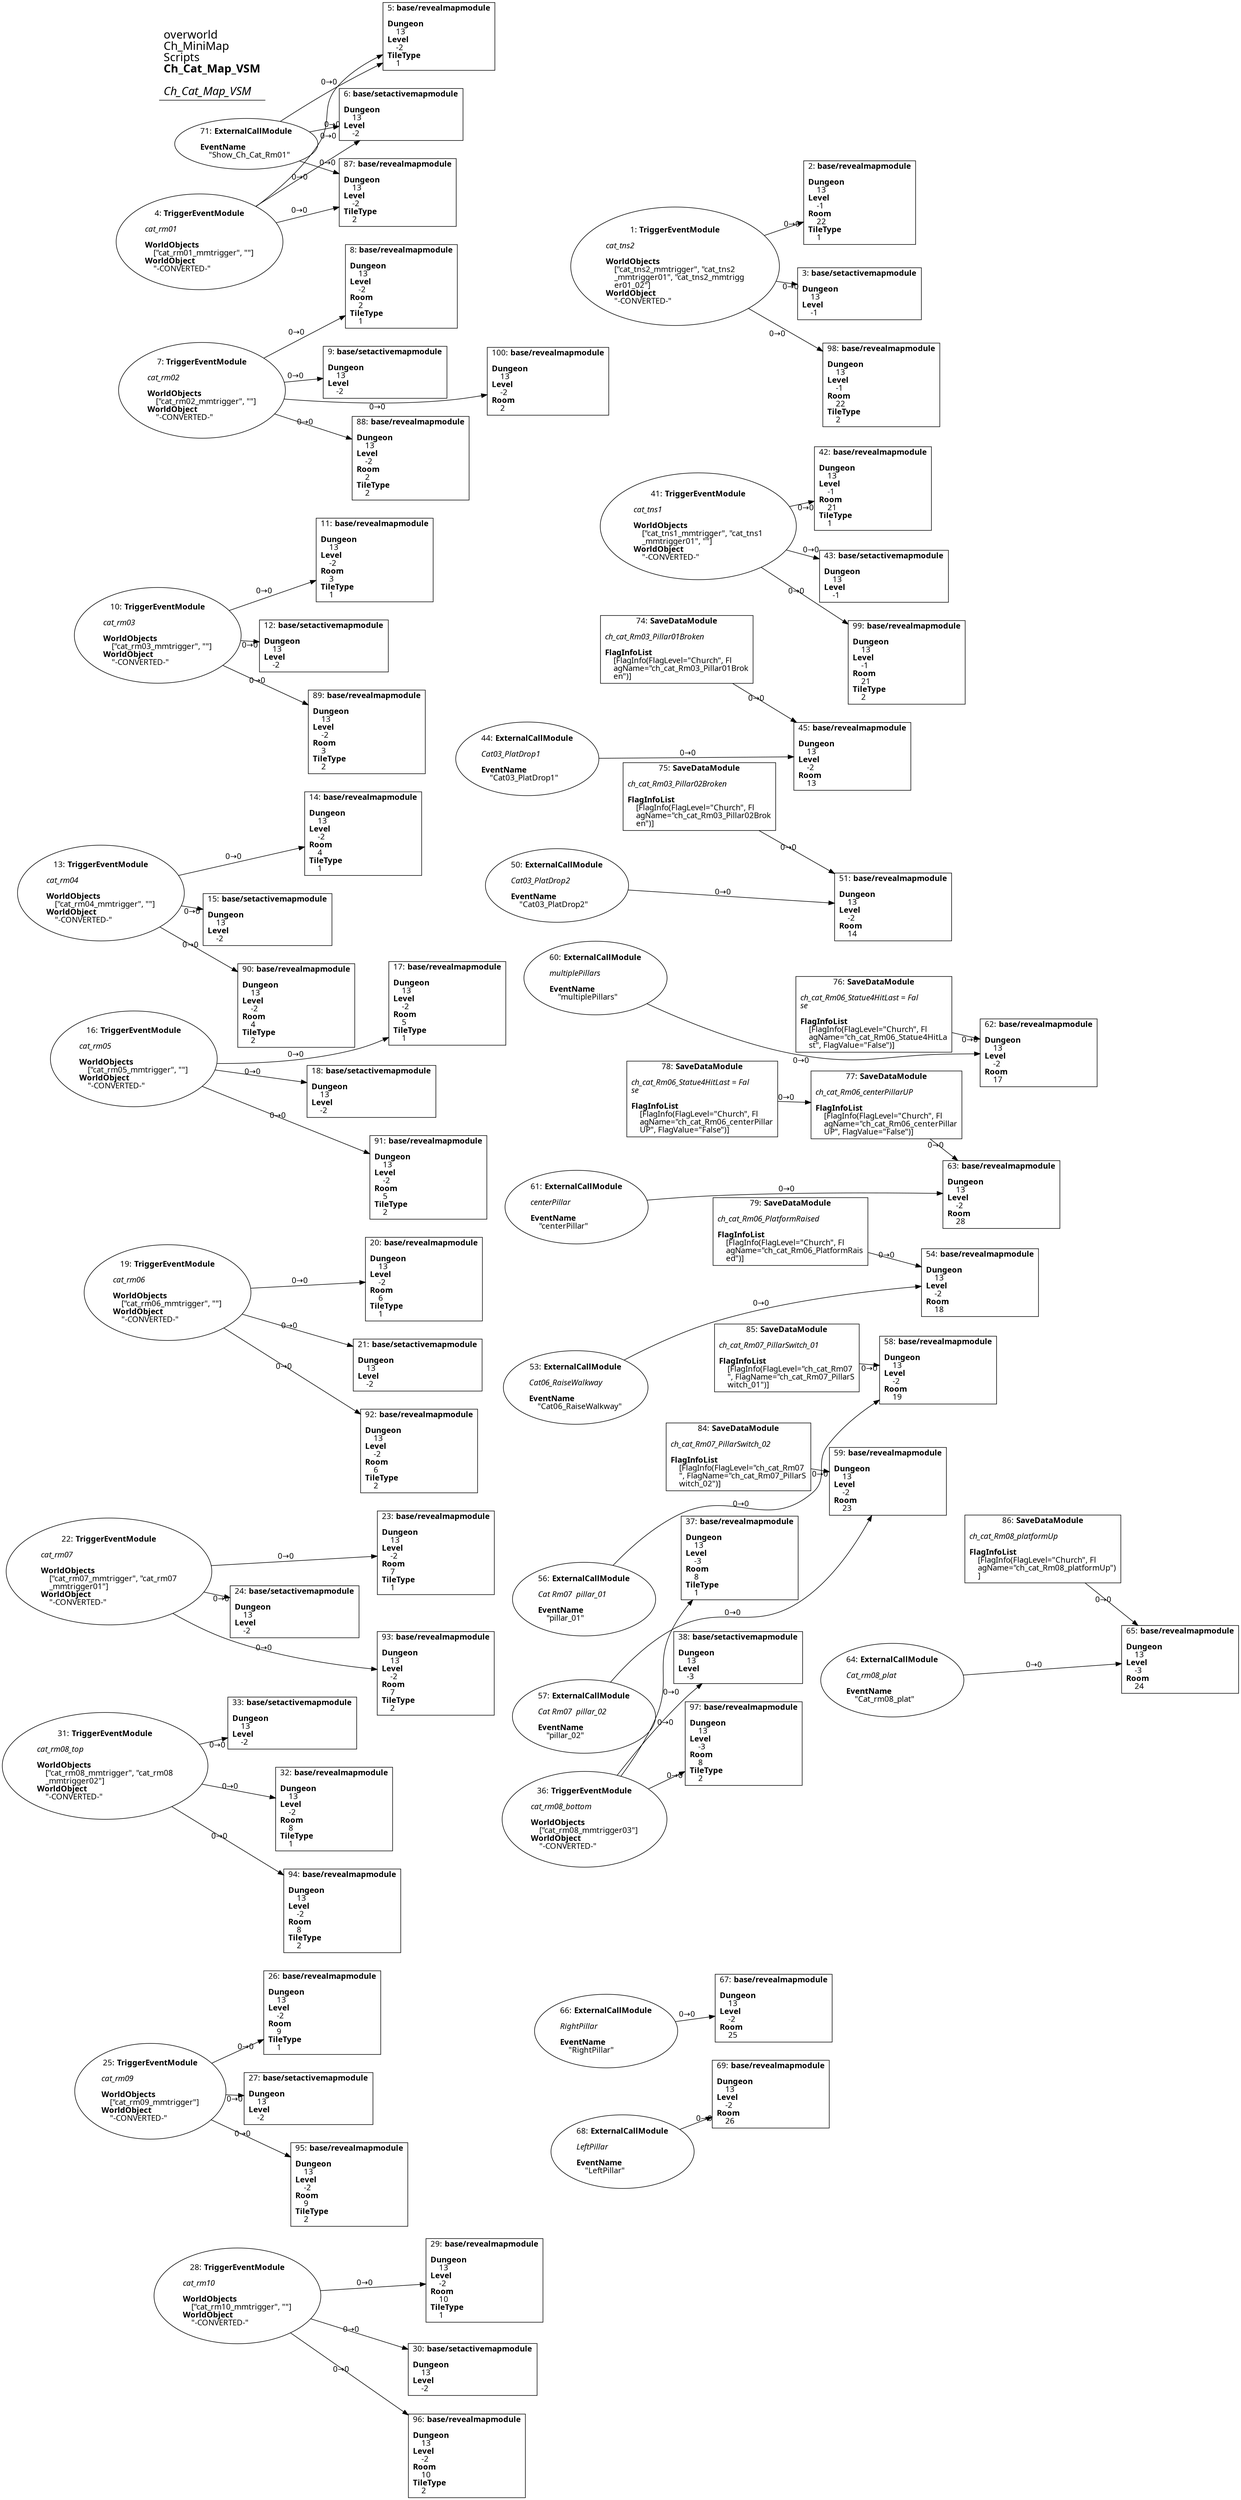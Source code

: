 digraph {
    layout = fdp;
    overlap = prism;
    sep = "+16";
    splines = spline;

    node [ shape = box ];

    graph [ fontname = "Segoe UI" ];
    node [ fontname = "Segoe UI" ];
    edge [ fontname = "Segoe UI" ];

    1 [ label = <1: <b>TriggerEventModule</b><br/><br/><i>cat_tns2<br align="left"/></i><br align="left"/><b>WorldObjects</b><br align="left"/>    [&quot;cat_tns2_mmtrigger&quot;, &quot;cat_tns2<br align="left"/>    _mmtrigger01&quot;, &quot;cat_tns2_mmtrigg<br align="left"/>    er01_02&quot;]<br align="left"/><b>WorldObject</b><br align="left"/>    &quot;-CONVERTED-&quot;<br align="left"/>> ];
    1 [ shape = oval ]
    1 [ pos = "1.2310001,-0.293!" ];
    1 -> 2 [ label = "0→0" ];
    1 -> 3 [ label = "0→0" ];
    1 -> 98 [ label = "0→0" ];

    2 [ label = <2: <b>base/revealmapmodule</b><br/><br/><b>Dungeon</b><br align="left"/>    13<br align="left"/><b>Level</b><br align="left"/>    -1<br align="left"/><b>Room</b><br align="left"/>    22<br align="left"/><b>TileType</b><br align="left"/>    1<br align="left"/>> ];
    2 [ pos = "1.5530001,-0.186!" ];

    3 [ label = <3: <b>base/setactivemapmodule</b><br/><br/><b>Dungeon</b><br align="left"/>    13<br align="left"/><b>Level</b><br align="left"/>    -1<br align="left"/>> ];
    3 [ pos = "1.5510001,-0.293!" ];

    4 [ label = <4: <b>TriggerEventModule</b><br/><br/><i>cat_rm01<br align="left"/></i><br align="left"/><b>WorldObjects</b><br align="left"/>    [&quot;cat_rm01_mmtrigger&quot;, &quot;&quot;]<br align="left"/><b>WorldObject</b><br align="left"/>    &quot;-CONVERTED-&quot;<br align="left"/>> ];
    4 [ shape = oval ]
    4 [ pos = "0.34800002,-0.31500003!" ];
    4 -> 5 [ label = "0→0" ];
    4 -> 6 [ label = "0→0" ];
    4 -> 87 [ label = "0→0" ];

    5 [ label = <5: <b>base/revealmapmodule</b><br/><br/><b>Dungeon</b><br align="left"/>    13<br align="left"/><b>Level</b><br align="left"/>    -2<br align="left"/><b>TileType</b><br align="left"/>    1<br align="left"/>> ];
    5 [ pos = "0.68700004,-0.24300002!" ];

    6 [ label = <6: <b>base/setactivemapmodule</b><br/><br/><b>Dungeon</b><br align="left"/>    13<br align="left"/><b>Level</b><br align="left"/>    -2<br align="left"/>> ];
    6 [ pos = "0.675,-0.32900003!" ];

    7 [ label = <7: <b>TriggerEventModule</b><br/><br/><i>cat_rm02<br align="left"/></i><br align="left"/><b>WorldObjects</b><br align="left"/>    [&quot;cat_rm02_mmtrigger&quot;, &quot;&quot;]<br align="left"/><b>WorldObject</b><br align="left"/>    &quot;-CONVERTED-&quot;<br align="left"/>> ];
    7 [ shape = oval ]
    7 [ pos = "0.36900002,-0.583!" ];
    7 -> 8 [ label = "0→0" ];
    7 -> 9 [ label = "0→0" ];
    7 -> 88 [ label = "0→0" ];
    7 -> 100 [ label = "0→0" ];

    8 [ label = <8: <b>base/revealmapmodule</b><br/><br/><b>Dungeon</b><br align="left"/>    13<br align="left"/><b>Level</b><br align="left"/>    -2<br align="left"/><b>Room</b><br align="left"/>    2<br align="left"/><b>TileType</b><br align="left"/>    1<br align="left"/>> ];
    8 [ pos = "0.703,-0.51100004!" ];

    9 [ label = <9: <b>base/setactivemapmodule</b><br/><br/><b>Dungeon</b><br align="left"/>    13<br align="left"/><b>Level</b><br align="left"/>    -2<br align="left"/>> ];
    9 [ pos = "0.697,-0.595!" ];

    10 [ label = <10: <b>TriggerEventModule</b><br/><br/><i>cat_rm03<br align="left"/></i><br align="left"/><b>WorldObjects</b><br align="left"/>    [&quot;cat_rm03_mmtrigger&quot;, &quot;&quot;]<br align="left"/><b>WorldObject</b><br align="left"/>    &quot;-CONVERTED-&quot;<br align="left"/>> ];
    10 [ shape = oval ]
    10 [ pos = "0.367,-0.84300005!" ];
    10 -> 11 [ label = "0→0" ];
    10 -> 12 [ label = "0→0" ];
    10 -> 89 [ label = "0→0" ];

    11 [ label = <11: <b>base/revealmapmodule</b><br/><br/><b>Dungeon</b><br align="left"/>    13<br align="left"/><b>Level</b><br align="left"/>    -2<br align="left"/><b>Room</b><br align="left"/>    3<br align="left"/><b>TileType</b><br align="left"/>    1<br align="left"/>> ];
    11 [ pos = "0.707,-0.771!" ];

    12 [ label = <12: <b>base/setactivemapmodule</b><br/><br/><b>Dungeon</b><br align="left"/>    13<br align="left"/><b>Level</b><br align="left"/>    -2<br align="left"/>> ];
    12 [ pos = "0.693,-0.84300005!" ];

    13 [ label = <13: <b>TriggerEventModule</b><br/><br/><i>cat_rm04<br align="left"/></i><br align="left"/><b>WorldObjects</b><br align="left"/>    [&quot;cat_rm04_mmtrigger&quot;, &quot;&quot;]<br align="left"/><b>WorldObject</b><br align="left"/>    &quot;-CONVERTED-&quot;<br align="left"/>> ];
    13 [ shape = oval ]
    13 [ pos = "0.37800002,-1.126!" ];
    13 -> 14 [ label = "0→0" ];
    13 -> 15 [ label = "0→0" ];
    13 -> 90 [ label = "0→0" ];

    14 [ label = <14: <b>base/revealmapmodule</b><br/><br/><b>Dungeon</b><br align="left"/>    13<br align="left"/><b>Level</b><br align="left"/>    -2<br align="left"/><b>Room</b><br align="left"/>    4<br align="left"/><b>TileType</b><br align="left"/>    1<br align="left"/>> ];
    14 [ pos = "0.712,-1.054!" ];

    15 [ label = <15: <b>base/setactivemapmodule</b><br/><br/><b>Dungeon</b><br align="left"/>    13<br align="left"/><b>Level</b><br align="left"/>    -2<br align="left"/>> ];
    15 [ pos = "0.69900006,-1.126!" ];

    16 [ label = <16: <b>TriggerEventModule</b><br/><br/><i>cat_rm05<br align="left"/></i><br align="left"/><b>WorldObjects</b><br align="left"/>    [&quot;cat_rm05_mmtrigger&quot;, &quot;&quot;]<br align="left"/><b>WorldObject</b><br align="left"/>    &quot;-CONVERTED-&quot;<br align="left"/>> ];
    16 [ shape = oval ]
    16 [ pos = "0.393,-1.378!" ];
    16 -> 17 [ label = "0→0" ];
    16 -> 18 [ label = "0→0" ];
    16 -> 91 [ label = "0→0" ];

    17 [ label = <17: <b>base/revealmapmodule</b><br/><br/><b>Dungeon</b><br align="left"/>    13<br align="left"/><b>Level</b><br align="left"/>    -2<br align="left"/><b>Room</b><br align="left"/>    5<br align="left"/><b>TileType</b><br align="left"/>    1<br align="left"/>> ];
    17 [ pos = "0.72700006,-1.3060001!" ];

    18 [ label = <18: <b>base/setactivemapmodule</b><br/><br/><b>Dungeon</b><br align="left"/>    13<br align="left"/><b>Level</b><br align="left"/>    -2<br align="left"/>> ];
    18 [ pos = "0.712,-1.3770001!" ];

    19 [ label = <19: <b>TriggerEventModule</b><br/><br/><i>cat_rm06<br align="left"/></i><br align="left"/><b>WorldObjects</b><br align="left"/>    [&quot;cat_rm06_mmtrigger&quot;, &quot;&quot;]<br align="left"/><b>WorldObject</b><br align="left"/>    &quot;-CONVERTED-&quot;<br align="left"/>> ];
    19 [ shape = oval ]
    19 [ pos = "0.386,-1.621!" ];
    19 -> 20 [ label = "0→0" ];
    19 -> 21 [ label = "0→0" ];
    19 -> 92 [ label = "0→0" ];

    20 [ label = <20: <b>base/revealmapmodule</b><br/><br/><b>Dungeon</b><br align="left"/>    13<br align="left"/><b>Level</b><br align="left"/>    -2<br align="left"/><b>Room</b><br align="left"/>    6<br align="left"/><b>TileType</b><br align="left"/>    1<br align="left"/>> ];
    20 [ pos = "0.70900005,-1.5380001!" ];

    21 [ label = <21: <b>base/setactivemapmodule</b><br/><br/><b>Dungeon</b><br align="left"/>    13<br align="left"/><b>Level</b><br align="left"/>    -2<br align="left"/>> ];
    21 [ pos = "0.70900005,-1.621!" ];

    22 [ label = <22: <b>TriggerEventModule</b><br/><br/><i>cat_rm07<br align="left"/></i><br align="left"/><b>WorldObjects</b><br align="left"/>    [&quot;cat_rm07_mmtrigger&quot;, &quot;cat_rm07<br align="left"/>    _mmtrigger01&quot;]<br align="left"/><b>WorldObject</b><br align="left"/>    &quot;-CONVERTED-&quot;<br align="left"/>> ];
    22 [ shape = oval ]
    22 [ pos = "0.388,-1.9080001!" ];
    22 -> 23 [ label = "0→0" ];
    22 -> 24 [ label = "0→0" ];
    22 -> 93 [ label = "0→0" ];

    23 [ label = <23: <b>base/revealmapmodule</b><br/><br/><b>Dungeon</b><br align="left"/>    13<br align="left"/><b>Level</b><br align="left"/>    -2<br align="left"/><b>Room</b><br align="left"/>    7<br align="left"/><b>TileType</b><br align="left"/>    1<br align="left"/>> ];
    23 [ pos = "0.734,-1.8130001!" ];

    24 [ label = <24: <b>base/setactivemapmodule</b><br/><br/><b>Dungeon</b><br align="left"/>    13<br align="left"/><b>Level</b><br align="left"/>    -2<br align="left"/>> ];
    24 [ pos = "0.72700006,-1.9080001!" ];

    25 [ label = <25: <b>TriggerEventModule</b><br/><br/><i>cat_rm09<br align="left"/></i><br align="left"/><b>WorldObjects</b><br align="left"/>    [&quot;cat_rm09_mmtrigger&quot;]<br align="left"/><b>WorldObject</b><br align="left"/>    &quot;-CONVERTED-&quot;<br align="left"/>> ];
    25 [ shape = oval ]
    25 [ pos = "0.39800003,-2.404!" ];
    25 -> 26 [ label = "0→0" ];
    25 -> 27 [ label = "0→0" ];
    25 -> 95 [ label = "0→0" ];

    26 [ label = <26: <b>base/revealmapmodule</b><br/><br/><b>Dungeon</b><br align="left"/>    13<br align="left"/><b>Level</b><br align="left"/>    -2<br align="left"/><b>Room</b><br align="left"/>    9<br align="left"/><b>TileType</b><br align="left"/>    1<br align="left"/>> ];
    26 [ pos = "0.73200005,-2.332!" ];

    27 [ label = <27: <b>base/setactivemapmodule</b><br/><br/><b>Dungeon</b><br align="left"/>    13<br align="left"/><b>Level</b><br align="left"/>    -2<br align="left"/>> ];
    27 [ pos = "0.72400004,-2.404!" ];

    28 [ label = <28: <b>TriggerEventModule</b><br/><br/><i>cat_rm10<br align="left"/></i><br align="left"/><b>WorldObjects</b><br align="left"/>    [&quot;cat_rm10_mmtrigger&quot;, &quot;&quot;]<br align="left"/><b>WorldObject</b><br align="left"/>    &quot;-CONVERTED-&quot;<br align="left"/>> ];
    28 [ shape = oval ]
    28 [ pos = "0.44000003,-2.686!" ];
    28 -> 29 [ label = "0→0" ];
    28 -> 30 [ label = "0→0" ];
    28 -> 96 [ label = "0→0" ];

    29 [ label = <29: <b>base/revealmapmodule</b><br/><br/><b>Dungeon</b><br align="left"/>    13<br align="left"/><b>Level</b><br align="left"/>    -2<br align="left"/><b>Room</b><br align="left"/>    10<br align="left"/><b>TileType</b><br align="left"/>    1<br align="left"/>> ];
    29 [ pos = "0.77400005,-2.614!" ];

    30 [ label = <30: <b>base/setactivemapmodule</b><br/><br/><b>Dungeon</b><br align="left"/>    13<br align="left"/><b>Level</b><br align="left"/>    -2<br align="left"/>> ];
    30 [ pos = "0.76100004,-2.686!" ];

    31 [ label = <31: <b>TriggerEventModule</b><br/><br/><i>cat_rm08_top<br align="left"/></i><br align="left"/><b>WorldObjects</b><br align="left"/>    [&quot;cat_rm08_mmtrigger&quot;, &quot;cat_rm08<br align="left"/>    _mmtrigger02&quot;]<br align="left"/><b>WorldObject</b><br align="left"/>    &quot;-CONVERTED-&quot;<br align="left"/>> ];
    31 [ shape = oval ]
    31 [ pos = "0.41700003,-2.14!" ];
    31 -> 32 [ label = "0→0" ];
    31 -> 33 [ label = "0→0" ];
    31 -> 94 [ label = "0→0" ];

    32 [ label = <32: <b>base/revealmapmodule</b><br/><br/><b>Dungeon</b><br align="left"/>    13<br align="left"/><b>Level</b><br align="left"/>    -2<br align="left"/><b>Room</b><br align="left"/>    8<br align="left"/><b>TileType</b><br align="left"/>    1<br align="left"/>> ];
    32 [ pos = "0.739,-2.0600002!" ];

    33 [ label = <33: <b>base/setactivemapmodule</b><br/><br/><b>Dungeon</b><br align="left"/>    13<br align="left"/><b>Level</b><br align="left"/>    -2<br align="left"/>> ];
    33 [ pos = "0.726,-2.14!" ];

    36 [ label = <36: <b>TriggerEventModule</b><br/><br/><i>cat_rm08_bottom<br align="left"/></i><br align="left"/><b>WorldObjects</b><br align="left"/>    [&quot;cat_rm08_mmtrigger03&quot;]<br align="left"/><b>WorldObject</b><br align="left"/>    &quot;-CONVERTED-&quot;<br align="left"/>> ];
    36 [ shape = oval ]
    36 [ pos = "1.0320001,-2.3030002!" ];
    36 -> 37 [ label = "0→0" ];
    36 -> 38 [ label = "0→0" ];
    36 -> 97 [ label = "0→0" ];

    37 [ label = <37: <b>base/revealmapmodule</b><br/><br/><b>Dungeon</b><br align="left"/>    13<br align="left"/><b>Level</b><br align="left"/>    -3<br align="left"/><b>Room</b><br align="left"/>    8<br align="left"/><b>TileType</b><br align="left"/>    1<br align="left"/>> ];
    37 [ pos = "1.3540001,-2.22!" ];

    38 [ label = <38: <b>base/setactivemapmodule</b><br/><br/><b>Dungeon</b><br align="left"/>    13<br align="left"/><b>Level</b><br align="left"/>    -3<br align="left"/>> ];
    38 [ pos = "1.3460001,-2.3030002!" ];

    41 [ label = <41: <b>TriggerEventModule</b><br/><br/><i>cat_tns1<br align="left"/></i><br align="left"/><b>WorldObjects</b><br align="left"/>    [&quot;cat_tns1_mmtrigger&quot;, &quot;cat_tns1<br align="left"/>    _mmtrigger01&quot;, &quot;&quot;]<br align="left"/><b>WorldObject</b><br align="left"/>    &quot;-CONVERTED-&quot;<br align="left"/>> ];
    41 [ shape = oval ]
    41 [ pos = "1.2420001,-0.564!" ];
    41 -> 42 [ label = "0→0" ];
    41 -> 43 [ label = "0→0" ];
    41 -> 99 [ label = "0→0" ];

    42 [ label = <42: <b>base/revealmapmodule</b><br/><br/><b>Dungeon</b><br align="left"/>    13<br align="left"/><b>Level</b><br align="left"/>    -1<br align="left"/><b>Room</b><br align="left"/>    21<br align="left"/><b>TileType</b><br align="left"/>    1<br align="left"/>> ];
    42 [ pos = "1.549,-0.45600003!" ];

    43 [ label = <43: <b>base/setactivemapmodule</b><br/><br/><b>Dungeon</b><br align="left"/>    13<br align="left"/><b>Level</b><br align="left"/>    -1<br align="left"/>> ];
    43 [ pos = "1.547,-0.563!" ];

    44 [ label = <44: <b>ExternalCallModule</b><br/><br/><i>Cat03_PlatDrop1<br align="left"/></i><br align="left"/><b>EventName</b><br align="left"/>    &quot;Cat03_PlatDrop1&quot;<br align="left"/>> ];
    44 [ shape = oval ]
    44 [ pos = "0.92200005,-0.88000005!" ];
    44 -> 45 [ label = "0→0" ];

    45 [ label = <45: <b>base/revealmapmodule</b><br/><br/><b>Dungeon</b><br align="left"/>    13<br align="left"/><b>Level</b><br align="left"/>    -2<br align="left"/><b>Room</b><br align="left"/>    13<br align="left"/>> ];
    45 [ pos = "1.3280001,-0.88000005!" ];

    50 [ label = <50: <b>ExternalCallModule</b><br/><br/><i>Cat03_PlatDrop2<br align="left"/></i><br align="left"/><b>EventName</b><br align="left"/>    &quot;Cat03_PlatDrop2&quot;<br align="left"/>> ];
    50 [ shape = oval ]
    50 [ pos = "0.91300005,-1.0760001!" ];
    50 -> 51 [ label = "0→0" ];

    51 [ label = <51: <b>base/revealmapmodule</b><br/><br/><b>Dungeon</b><br align="left"/>    13<br align="left"/><b>Level</b><br align="left"/>    -2<br align="left"/><b>Room</b><br align="left"/>    14<br align="left"/>> ];
    51 [ pos = "1.3210001,-1.0760001!" ];

    53 [ label = <53: <b>ExternalCallModule</b><br/><br/><i>Cat06_RaiseWalkway<br align="left"/></i><br align="left"/><b>EventName</b><br align="left"/>    &quot;Cat06_RaiseWalkway&quot;<br align="left"/>> ];
    53 [ shape = oval ]
    53 [ pos = "1.0070001,-1.6930001!" ];
    53 -> 54 [ label = "0→0" ];

    54 [ label = <54: <b>base/revealmapmodule</b><br/><br/><b>Dungeon</b><br align="left"/>    13<br align="left"/><b>Level</b><br align="left"/>    -2<br align="left"/><b>Room</b><br align="left"/>    18<br align="left"/>> ];
    54 [ pos = "1.5530001,-1.6930001!" ];

    56 [ label = <56: <b>ExternalCallModule</b><br/><br/><i>Cat Rm07  pillar_01<br align="left"/></i><br align="left"/><b>EventName</b><br align="left"/>    &quot;pillar_01&quot;<br align="left"/>> ];
    56 [ shape = oval ]
    56 [ pos = "1.0090001,-1.9310001!" ];
    56 -> 58 [ label = "0→0" ];

    57 [ label = <57: <b>ExternalCallModule</b><br/><br/><i>Cat Rm07  pillar_02<br align="left"/></i><br align="left"/><b>EventName</b><br align="left"/>    &quot;pillar_02&quot;<br align="left"/>> ];
    57 [ shape = oval ]
    57 [ pos = "1.01,-2.1450002!" ];
    57 -> 59 [ label = "0→0" ];

    58 [ label = <58: <b>base/revealmapmodule</b><br/><br/><b>Dungeon</b><br align="left"/>    13<br align="left"/><b>Level</b><br align="left"/>    -2<br align="left"/><b>Room</b><br align="left"/>    19<br align="left"/>> ];
    58 [ pos = "1.5550001,-1.9310001!" ];

    59 [ label = <59: <b>base/revealmapmodule</b><br/><br/><b>Dungeon</b><br align="left"/>    13<br align="left"/><b>Level</b><br align="left"/>    -2<br align="left"/><b>Room</b><br align="left"/>    23<br align="left"/>> ];
    59 [ pos = "1.557,-2.1450002!" ];

    60 [ label = <60: <b>ExternalCallModule</b><br/><br/><i>multiplePillars<br align="left"/></i><br align="left"/><b>EventName</b><br align="left"/>    &quot;multiplePillars&quot;<br align="left"/>> ];
    60 [ shape = oval ]
    60 [ pos = "1.003,-1.3360001!" ];
    60 -> 62 [ label = "0→0" ];

    61 [ label = <61: <b>ExternalCallModule</b><br/><br/><i>centerPillar<br align="left"/></i><br align="left"/><b>EventName</b><br align="left"/>    &quot;centerPillar&quot;<br align="left"/>> ];
    61 [ shape = oval ]
    61 [ pos = "1.003,-1.519!" ];
    61 -> 63 [ label = "0→0" ];

    62 [ label = <62: <b>base/revealmapmodule</b><br/><br/><b>Dungeon</b><br align="left"/>    13<br align="left"/><b>Level</b><br align="left"/>    -2<br align="left"/><b>Room</b><br align="left"/>    17<br align="left"/>> ];
    62 [ pos = "1.5460001,-1.3360001!" ];

    63 [ label = <63: <b>base/revealmapmodule</b><br/><br/><b>Dungeon</b><br align="left"/>    13<br align="left"/><b>Level</b><br align="left"/>    -2<br align="left"/><b>Room</b><br align="left"/>    28<br align="left"/>> ];
    63 [ pos = "1.5460001,-1.519!" ];

    64 [ label = <64: <b>ExternalCallModule</b><br/><br/><i>Cat_rm08_plat<br align="left"/></i><br align="left"/><b>EventName</b><br align="left"/>    &quot;Cat_rm08_plat&quot;<br align="left"/>> ];
    64 [ shape = oval ]
    64 [ pos = "1.6120001,-2.3130002!" ];
    64 -> 65 [ label = "0→0" ];

    65 [ label = <65: <b>base/revealmapmodule</b><br/><br/><b>Dungeon</b><br align="left"/>    13<br align="left"/><b>Level</b><br align="left"/>    -3<br align="left"/><b>Room</b><br align="left"/>    24<br align="left"/>> ];
    65 [ pos = "2.046,-2.3130002!" ];

    66 [ label = <66: <b>ExternalCallModule</b><br/><br/><i>RightPillar<br align="left"/></i><br align="left"/><b>EventName</b><br align="left"/>    &quot;RightPillar&quot;<br align="left"/>> ];
    66 [ shape = oval ]
    66 [ pos = "1,-2.6950002!" ];
    66 -> 67 [ label = "0→0" ];

    67 [ label = <67: <b>base/revealmapmodule</b><br/><br/><b>Dungeon</b><br align="left"/>    13<br align="left"/><b>Level</b><br align="left"/>    -2<br align="left"/><b>Room</b><br align="left"/>    25<br align="left"/>> ];
    67 [ pos = "1.2600001,-2.6950002!" ];

    68 [ label = <68: <b>ExternalCallModule</b><br/><br/><i>LeftPillar<br align="left"/></i><br align="left"/><b>EventName</b><br align="left"/>    &quot;LeftPillar&quot;<br align="left"/>> ];
    68 [ shape = oval ]
    68 [ pos = "1.006,-2.786!" ];
    68 -> 69 [ label = "0→0" ];

    69 [ label = <69: <b>base/revealmapmodule</b><br/><br/><b>Dungeon</b><br align="left"/>    13<br align="left"/><b>Level</b><br align="left"/>    -2<br align="left"/><b>Room</b><br align="left"/>    26<br align="left"/>> ];
    69 [ pos = "1.266,-2.786!" ];

    71 [ label = <71: <b>ExternalCallModule</b><br/><br/><b>EventName</b><br align="left"/>    &quot;Show_Ch_Cat_Rm01&quot;<br align="left"/>> ];
    71 [ shape = oval ]
    71 [ pos = "0.36600003,-0.22600001!" ];
    71 -> 5 [ label = "0→0" ];
    71 -> 6 [ label = "0→0" ];
    71 -> 87 [ label = "0→0" ];

    74 [ label = <74: <b>SaveDataModule</b><br/><br/><i>ch_cat_Rm03_Pillar01Broken<br align="left"/></i><br align="left"/><b>FlagInfoList</b><br align="left"/>    [FlagInfo(FlagLevel=&quot;Church&quot;, Fl<br align="left"/>    agName=&quot;ch_cat_Rm03_Pillar01Brok<br align="left"/>    en&quot;)]<br align="left"/>> ];
    74 [ pos = "1.1110001,-0.77500004!" ];
    74 -> 45 [ label = "0→0" ];

    75 [ label = <75: <b>SaveDataModule</b><br/><br/><i>ch_cat_Rm03_Pillar02Broken<br align="left"/></i><br align="left"/><b>FlagInfoList</b><br align="left"/>    [FlagInfo(FlagLevel=&quot;Church&quot;, Fl<br align="left"/>    agName=&quot;ch_cat_Rm03_Pillar02Brok<br align="left"/>    en&quot;)]<br align="left"/>> ];
    75 [ pos = "1.1170001,-0.9710001!" ];
    75 -> 51 [ label = "0→0" ];

    76 [ label = <76: <b>SaveDataModule</b><br/><br/><i>ch_cat_Rm06_Statue4HitLast = Fal<br align="left"/>se<br align="left"/></i><br align="left"/><b>FlagInfoList</b><br align="left"/>    [FlagInfo(FlagLevel=&quot;Church&quot;, Fl<br align="left"/>    agName=&quot;ch_cat_Rm06_Statue4HitLa<br align="left"/>    st&quot;, FlagValue=&quot;False&quot;)]<br align="left"/>> ];
    76 [ pos = "1.2780001,-1.1910001!" ];
    76 -> 62 [ label = "0→0" ];

    77 [ label = <77: <b>SaveDataModule</b><br/><br/><i>ch_cat_Rm06_centerPillarUP<br align="left"/></i><br align="left"/><b>FlagInfoList</b><br align="left"/>    [FlagInfo(FlagLevel=&quot;Church&quot;, Fl<br align="left"/>    agName=&quot;ch_cat_Rm06_centerPillar<br align="left"/>    UP&quot;, FlagValue=&quot;False&quot;)]<br align="left"/>> ];
    77 [ pos = "1.3620001,-1.394!" ];
    77 -> 63 [ label = "0→0" ];

    78 [ label = <78: <b>SaveDataModule</b><br/><br/><i>ch_cat_Rm06_Statue4HitLast = Fal<br align="left"/>se<br align="left"/></i><br align="left"/><b>FlagInfoList</b><br align="left"/>    [FlagInfo(FlagLevel=&quot;Church&quot;, Fl<br align="left"/>    agName=&quot;ch_cat_Rm06_centerPillar<br align="left"/>    UP&quot;, FlagValue=&quot;False&quot;)]<br align="left"/>> ];
    78 [ pos = "1.164,-1.394!" ];
    78 -> 77 [ label = "0→0" ];

    79 [ label = <79: <b>SaveDataModule</b><br/><br/><i>ch_cat_Rm06_PlatformRaised<br align="left"/></i><br align="left"/><b>FlagInfoList</b><br align="left"/>    [FlagInfo(FlagLevel=&quot;Church&quot;, Fl<br align="left"/>    agName=&quot;ch_cat_Rm06_PlatformRais<br align="left"/>    ed&quot;)]<br align="left"/>> ];
    79 [ pos = "1.2570001,-1.5830001!" ];
    79 -> 54 [ label = "0→0" ];

    84 [ label = <84: <b>SaveDataModule</b><br/><br/><i>ch_cat_Rm07_PillarSwitch_02<br align="left"/></i><br align="left"/><b>FlagInfoList</b><br align="left"/>    [FlagInfo(FlagLevel=&quot;ch_cat_Rm07<br align="left"/>    &quot;, FlagName=&quot;ch_cat_Rm07_PillarS<br align="left"/>    witch_02&quot;)]<br align="left"/>> ];
    84 [ pos = "1.291,-2.042!" ];
    84 -> 59 [ label = "0→0" ];

    85 [ label = <85: <b>SaveDataModule</b><br/><br/><i>ch_cat_Rm07_PillarSwitch_01<br align="left"/></i><br align="left"/><b>FlagInfoList</b><br align="left"/>    [FlagInfo(FlagLevel=&quot;ch_cat_Rm07<br align="left"/>    &quot;, FlagName=&quot;ch_cat_Rm07_PillarS<br align="left"/>    witch_01&quot;)]<br align="left"/>> ];
    85 [ pos = "1.286,-1.8280001!" ];
    85 -> 58 [ label = "0→0" ];

    86 [ label = <86: <b>SaveDataModule</b><br/><br/><i>ch_cat_Rm08_platformUp<br align="left"/></i><br align="left"/><b>FlagInfoList</b><br align="left"/>    [FlagInfo(FlagLevel=&quot;Church&quot;, Fl<br align="left"/>    agName=&quot;ch_cat_Rm08_platformUp&quot;)<br align="left"/>    ]<br align="left"/>> ];
    86 [ pos = "1.8370001,-2.1920002!" ];
    86 -> 65 [ label = "0→0" ];

    87 [ label = <87: <b>base/revealmapmodule</b><br/><br/><b>Dungeon</b><br align="left"/>    13<br align="left"/><b>Level</b><br align="left"/>    -2<br align="left"/><b>TileType</b><br align="left"/>    2<br align="left"/>> ];
    87 [ pos = "0.684,-0.39800003!" ];

    88 [ label = <88: <b>base/revealmapmodule</b><br/><br/><b>Dungeon</b><br align="left"/>    13<br align="left"/><b>Level</b><br align="left"/>    -2<br align="left"/><b>Room</b><br align="left"/>    2<br align="left"/><b>TileType</b><br align="left"/>    2<br align="left"/>> ];
    88 [ pos = "0.70400006,-0.66300005!" ];

    89 [ label = <89: <b>base/revealmapmodule</b><br/><br/><b>Dungeon</b><br align="left"/>    13<br align="left"/><b>Level</b><br align="left"/>    -2<br align="left"/><b>Room</b><br align="left"/>    3<br align="left"/><b>TileType</b><br align="left"/>    2<br align="left"/>> ];
    89 [ pos = "0.703,-0.92100006!" ];

    90 [ label = <90: <b>base/revealmapmodule</b><br/><br/><b>Dungeon</b><br align="left"/>    13<br align="left"/><b>Level</b><br align="left"/>    -2<br align="left"/><b>Room</b><br align="left"/>    4<br align="left"/><b>TileType</b><br align="left"/>    2<br align="left"/>> ];
    90 [ pos = "0.70500004,-1.1910001!" ];

    91 [ label = <91: <b>base/revealmapmodule</b><br/><br/><b>Dungeon</b><br align="left"/>    13<br align="left"/><b>Level</b><br align="left"/>    -2<br align="left"/><b>Room</b><br align="left"/>    5<br align="left"/><b>TileType</b><br align="left"/>    2<br align="left"/>> ];
    91 [ pos = "0.72,-1.452!" ];

    92 [ label = <92: <b>base/revealmapmodule</b><br/><br/><b>Dungeon</b><br align="left"/>    13<br align="left"/><b>Level</b><br align="left"/>    -2<br align="left"/><b>Room</b><br align="left"/>    6<br align="left"/><b>TileType</b><br align="left"/>    2<br align="left"/>> ];
    92 [ pos = "0.70900005,-1.69!" ];

    93 [ label = <93: <b>base/revealmapmodule</b><br/><br/><b>Dungeon</b><br align="left"/>    13<br align="left"/><b>Level</b><br align="left"/>    -2<br align="left"/><b>Room</b><br align="left"/>    7<br align="left"/><b>TileType</b><br align="left"/>    2<br align="left"/>> ];
    93 [ pos = "0.749,-1.991!" ];

    94 [ label = <94: <b>base/revealmapmodule</b><br/><br/><b>Dungeon</b><br align="left"/>    13<br align="left"/><b>Level</b><br align="left"/>    -2<br align="left"/><b>Room</b><br align="left"/>    8<br align="left"/><b>TileType</b><br align="left"/>    2<br align="left"/>> ];
    94 [ pos = "0.73600006,-2.2180002!" ];

    95 [ label = <95: <b>base/revealmapmodule</b><br/><br/><b>Dungeon</b><br align="left"/>    13<br align="left"/><b>Level</b><br align="left"/>    -2<br align="left"/><b>Room</b><br align="left"/>    9<br align="left"/><b>TileType</b><br align="left"/>    2<br align="left"/>> ];
    95 [ pos = "0.734,-2.482!" ];

    96 [ label = <96: <b>base/revealmapmodule</b><br/><br/><b>Dungeon</b><br align="left"/>    13<br align="left"/><b>Level</b><br align="left"/>    -2<br align="left"/><b>Room</b><br align="left"/>    10<br align="left"/><b>TileType</b><br align="left"/>    2<br align="left"/>> ];
    96 [ pos = "0.767,-2.7580001!" ];

    97 [ label = <97: <b>base/revealmapmodule</b><br/><br/><b>Dungeon</b><br align="left"/>    13<br align="left"/><b>Level</b><br align="left"/>    -3<br align="left"/><b>Room</b><br align="left"/>    8<br align="left"/><b>TileType</b><br align="left"/>    2<br align="left"/>> ];
    97 [ pos = "1.358,-2.3820002!" ];

    98 [ label = <98: <b>base/revealmapmodule</b><br/><br/><b>Dungeon</b><br align="left"/>    13<br align="left"/><b>Level</b><br align="left"/>    -1<br align="left"/><b>Room</b><br align="left"/>    22<br align="left"/><b>TileType</b><br align="left"/>    2<br align="left"/>> ];
    98 [ pos = "1.557,-0.367!" ];

    99 [ label = <99: <b>base/revealmapmodule</b><br/><br/><b>Dungeon</b><br align="left"/>    13<br align="left"/><b>Level</b><br align="left"/>    -1<br align="left"/><b>Room</b><br align="left"/>    21<br align="left"/><b>TileType</b><br align="left"/>    2<br align="left"/>> ];
    99 [ pos = "1.5500001,-0.651!" ];

    100 [ label = <100: <b>base/revealmapmodule</b><br/><br/><b>Dungeon</b><br align="left"/>    13<br align="left"/><b>Level</b><br align="left"/>    -2<br align="left"/><b>Room</b><br align="left"/>    2<br align="left"/>> ];
    100 [ pos = "0.85800004,-0.54!" ];

    title [ pos = "0.347,-0.185!" ];
    title [ shape = underline ];
    title [ label = <<font point-size="20">overworld<br align="left"/>Ch_MiniMap<br align="left"/>Scripts<br align="left"/><b>Ch_Cat_Map_VSM</b><br align="left"/><br/><i>Ch_Cat_Map_VSM</i><br align="left"/></font>> ];
}
